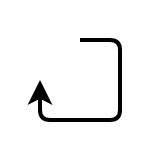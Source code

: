 <mxfile version="20.8.16" type="device"><diagram name="Page-1" id="fBN8eer1ihhVg3v0Kbq6"><mxGraphModel dx="1107" dy="758" grid="1" gridSize="10" guides="1" tooltips="1" connect="1" arrows="1" fold="1" page="1" pageScale="1" pageWidth="850" pageHeight="1100" math="0" shadow="0"><root><mxCell id="0"/><mxCell id="1" parent="0"/><mxCell id="5yiNLVyeWkQludJQj1b3-1" value="" style="whiteSpace=wrap;html=1;aspect=fixed;fillColor=none;strokeColor=none;" vertex="1" parent="1"><mxGeometry x="360" y="240" width="80" height="80" as="geometry"/></mxCell><mxCell id="5yiNLVyeWkQludJQj1b3-6" value="" style="curved=1;endArrow=classic;html=1;rounded=0;strokeWidth=2;" edge="1" parent="1"><mxGeometry width="50" height="50" relative="1" as="geometry"><mxPoint x="400" y="260" as="sourcePoint"/><mxPoint x="380" y="280" as="targetPoint"/><Array as="points"><mxPoint x="410" y="260"/><mxPoint x="420" y="260"/><mxPoint x="420" y="270"/><mxPoint x="420" y="280"/><mxPoint x="420" y="290"/><mxPoint x="420" y="300"/><mxPoint x="410" y="300"/><mxPoint x="400" y="300"/><mxPoint x="390" y="300"/><mxPoint x="380" y="300"/><mxPoint x="380" y="290"/></Array></mxGeometry></mxCell></root></mxGraphModel></diagram></mxfile>